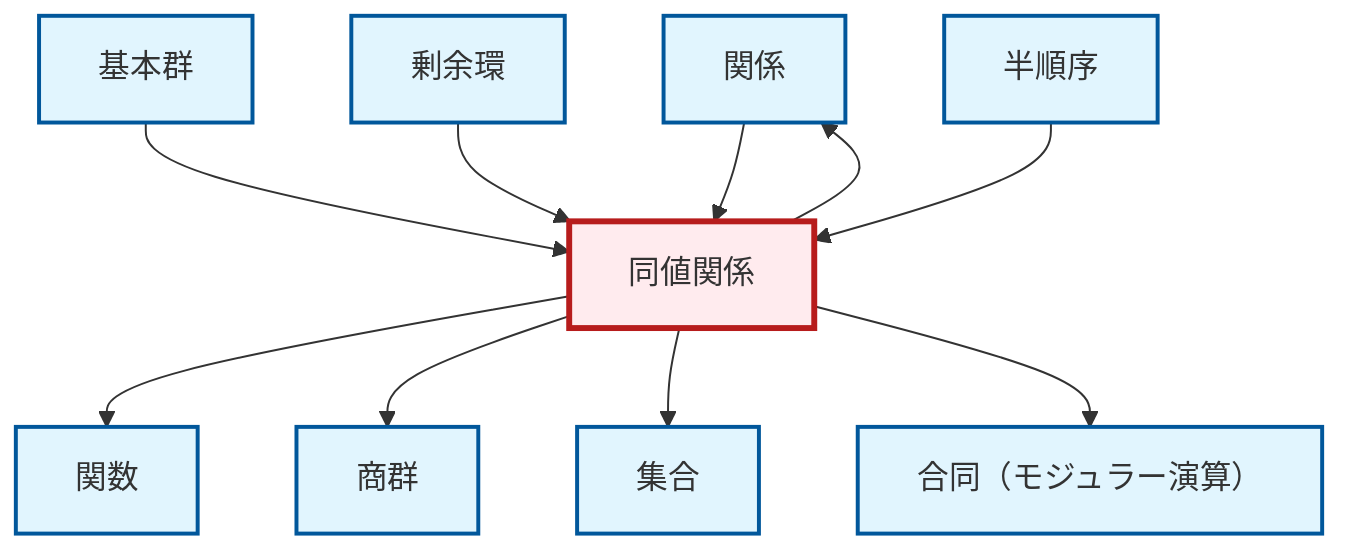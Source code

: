 graph TD
    classDef definition fill:#e1f5fe,stroke:#01579b,stroke-width:2px
    classDef theorem fill:#f3e5f5,stroke:#4a148c,stroke-width:2px
    classDef axiom fill:#fff3e0,stroke:#e65100,stroke-width:2px
    classDef example fill:#e8f5e9,stroke:#1b5e20,stroke-width:2px
    classDef current fill:#ffebee,stroke:#b71c1c,stroke-width:3px
    def-relation["関係"]:::definition
    def-quotient-group["商群"]:::definition
    def-quotient-ring["剰余環"]:::definition
    def-fundamental-group["基本群"]:::definition
    def-partial-order["半順序"]:::definition
    def-function["関数"]:::definition
    def-equivalence-relation["同値関係"]:::definition
    def-congruence["合同（モジュラー演算）"]:::definition
    def-set["集合"]:::definition
    def-fundamental-group --> def-equivalence-relation
    def-equivalence-relation --> def-relation
    def-relation --> def-equivalence-relation
    def-quotient-ring --> def-equivalence-relation
    def-equivalence-relation --> def-function
    def-equivalence-relation --> def-quotient-group
    def-equivalence-relation --> def-set
    def-partial-order --> def-equivalence-relation
    def-equivalence-relation --> def-congruence
    class def-equivalence-relation current